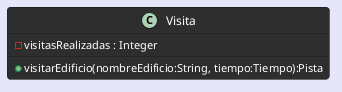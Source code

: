 @startuml

!theme reddress-darkblue
skinparam BackgroundColor lavender
skinparam ArrowColor black
skinparam ArrowThickness 1.0
skinparam RoundCorner 7
skinparam ClassAttributeFontColor FFFFFF
skinparam ClassFontSize 12
skinparam ArrowFontColor black

class Visita{

    - visitasRealizadas : Integer
    + visitarEdificio(nombreEdificio:String, tiempo:Tiempo):Pista

}

@enduml